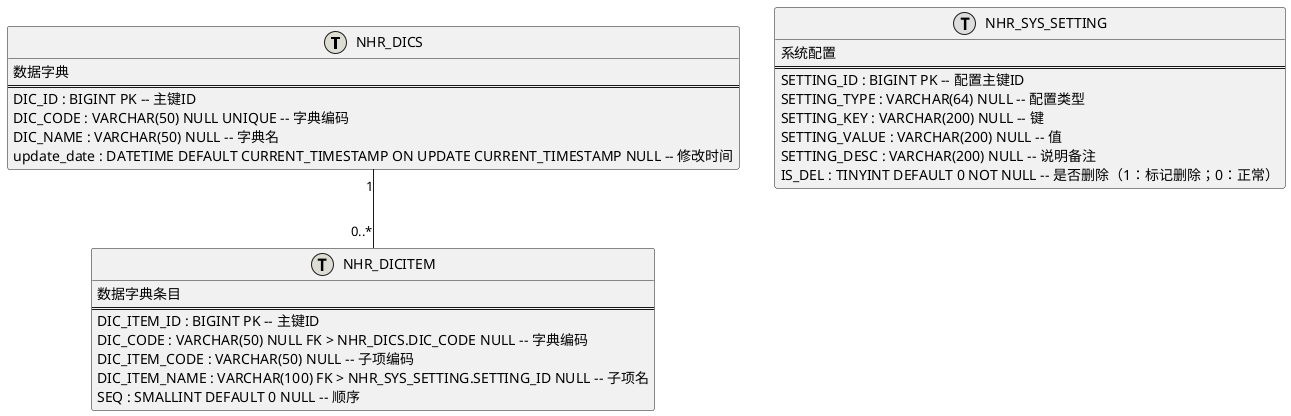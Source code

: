 PK
FK
UNIQUE
INDEX

@startuml 基础

class NHR_DICS <<(T,#DDDDD3)>> {
    数据字典
    ==
    DIC_ID : BIGINT PK -- 主键ID
    DIC_CODE : VARCHAR(50) NULL UNIQUE -- 字典编码
    DIC_NAME : VARCHAR(50) NULL -- 字典名
    update_date : DATETIME DEFAULT CURRENT_TIMESTAMP ON UPDATE CURRENT_TIMESTAMP NULL -- 修改时间
}

class NHR_DICITEM <<(T,#DDDDD4)>> {
    数据字典条目
    ==
    DIC_ITEM_ID : BIGINT PK -- 主键ID
    DIC_CODE : VARCHAR(50) NULL FK > NHR_DICS.DIC_CODE NULL -- 字典编码
    DIC_ITEM_CODE : VARCHAR(50) NULL -- 子项编码
    DIC_ITEM_NAME : VARCHAR(100) FK > NHR_SYS_SETTING.SETTING_ID NULL -- 子项名
    SEQ : SMALLINT DEFAULT 0 NULL -- 顺序
    'UNIQUE DIC_CODE,DIC_ITEM_CODE
}

NHR_DICS "1" -- "0..*" NHR_DICITEM

class NHR_SYS_SETTING <<(T,#DDDDDD)>> {
    系统配置
    ==
    SETTING_ID : BIGINT PK -- 配置主键ID
    SETTING_TYPE : VARCHAR(64) NULL -- 配置类型
    SETTING_KEY : VARCHAR(200) NULL -- 键
    SETTING_VALUE : VARCHAR(200) NULL -- 值
    SETTING_DESC : VARCHAR(200) NULL -- 说明备注
    IS_DEL : TINYINT DEFAULT 0 NOT NULL -- 是否删除（1：标记删除；0：正常）
}

@enduml